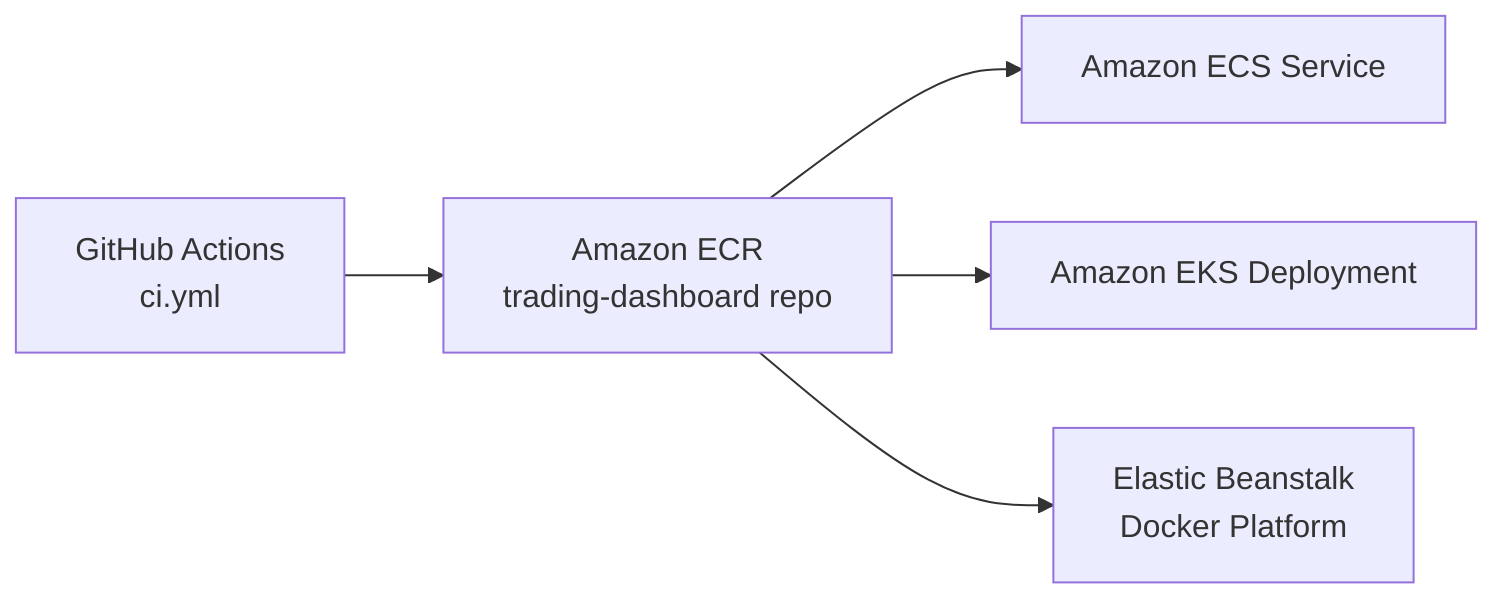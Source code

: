 flowchart LR
  GitHub["GitHub Actions<br/>ci.yml"] --> ECR["Amazon ECR<br/>trading-dashboard repo"]
  ECR --> ECS["Amazon ECS Service"]
  ECR --> EKS["Amazon EKS Deployment"]
  ECR --> Beanstalk["Elastic Beanstalk<br/>Docker Platform"]